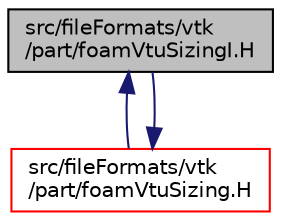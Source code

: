 digraph "src/fileFormats/vtk/part/foamVtuSizingI.H"
{
  bgcolor="transparent";
  edge [fontname="Helvetica",fontsize="10",labelfontname="Helvetica",labelfontsize="10"];
  node [fontname="Helvetica",fontsize="10",shape=record];
  Node1 [label="src/fileFormats/vtk\l/part/foamVtuSizingI.H",height=0.2,width=0.4,color="black", fillcolor="grey75", style="filled" fontcolor="black"];
  Node1 -> Node2 [dir="back",color="midnightblue",fontsize="10",style="solid",fontname="Helvetica"];
  Node2 [label="src/fileFormats/vtk\l/part/foamVtuSizing.H",height=0.2,width=0.4,color="red",URL="$foamVtuSizing_8H.html"];
  Node2 -> Node1 [dir="back",color="midnightblue",fontsize="10",style="solid",fontname="Helvetica"];
}
